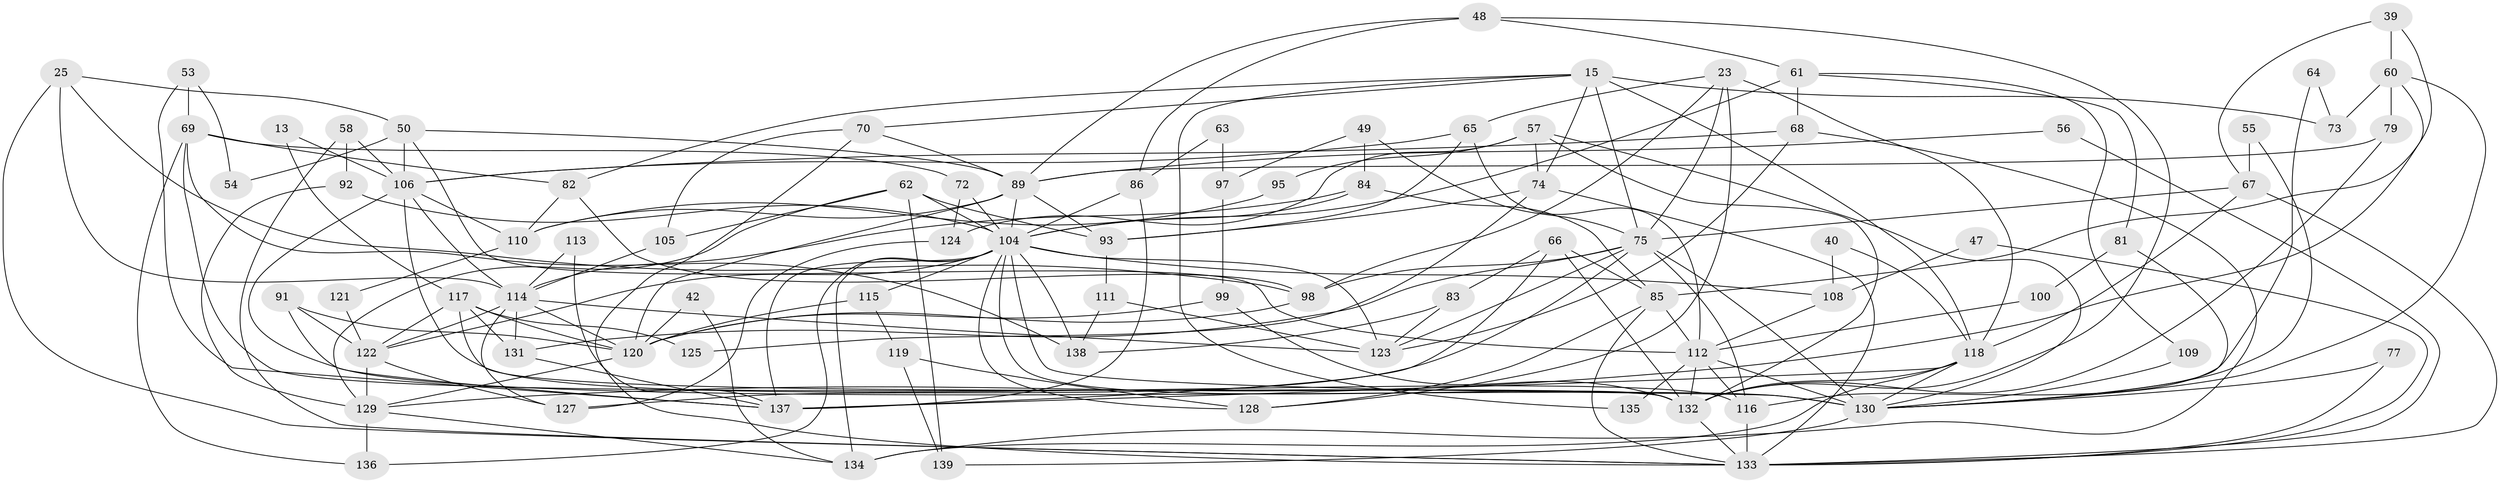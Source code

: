 // original degree distribution, {3: 0.28776978417266186, 5: 0.1510791366906475, 4: 0.2589928057553957, 6: 0.11510791366906475, 2: 0.1366906474820144, 8: 0.014388489208633094, 7: 0.02877697841726619, 9: 0.007194244604316547}
// Generated by graph-tools (version 1.1) at 2025/53/03/04/25 21:53:01]
// undirected, 83 vertices, 192 edges
graph export_dot {
graph [start="1"]
  node [color=gray90,style=filled];
  13;
  15 [super="+2"];
  23;
  25;
  39;
  40;
  42;
  47;
  48;
  49;
  50 [super="+29"];
  53;
  54;
  55;
  56;
  57 [super="+12"];
  58;
  60 [super="+21"];
  61;
  62 [super="+43"];
  63;
  64;
  65;
  66 [super="+34"];
  67;
  68;
  69;
  70;
  72;
  73;
  74 [super="+32"];
  75 [super="+35"];
  77;
  79;
  81;
  82 [super="+36"];
  83;
  84;
  85 [super="+26"];
  86;
  89 [super="+14+51"];
  91;
  92;
  93;
  95;
  97;
  98 [super="+38"];
  99 [super="+45"];
  100;
  104 [super="+80+96"];
  105;
  106 [super="+5+31"];
  108;
  109;
  110;
  111;
  112 [super="+16+17"];
  113;
  114 [super="+107+78"];
  115;
  116;
  117 [super="+9"];
  118 [super="+59+90"];
  119;
  120 [super="+76"];
  121;
  122 [super="+102"];
  123 [super="+28"];
  124;
  125;
  127;
  128;
  129 [super="+30"];
  130 [super="+3+10+71"];
  131 [super="+20"];
  132 [super="+52+126"];
  133 [super="+8+87"];
  134 [super="+103"];
  135;
  136;
  137 [super="+101"];
  138;
  139 [super="+1"];
  13 -- 117;
  13 -- 106;
  15 -- 74;
  15 -- 70;
  15 -- 73;
  15 -- 75 [weight=2];
  15 -- 82;
  15 -- 135;
  15 -- 118;
  23 -- 65;
  23 -- 118;
  23 -- 75;
  23 -- 98;
  23 -- 128;
  25 -- 50;
  25 -- 133;
  25 -- 114;
  25 -- 98;
  39 -- 67;
  39 -- 85;
  39 -- 60;
  40 -- 108;
  40 -- 118;
  42 -- 134;
  42 -- 120;
  47 -- 108;
  47 -- 133;
  48 -- 86;
  48 -- 61;
  48 -- 89;
  48 -- 132;
  49 -- 84;
  49 -- 97;
  49 -- 75;
  50 -- 54;
  50 -- 89;
  50 -- 112;
  50 -- 106;
  53 -- 137;
  53 -- 69;
  53 -- 54;
  55 -- 67;
  55 -- 130;
  56 -- 133;
  56 -- 89;
  57 -- 124;
  57 -- 132;
  57 -- 74;
  57 -- 130;
  57 -- 95;
  58 -- 92;
  58 -- 133;
  58 -- 106;
  60 -- 79;
  60 -- 73;
  60 -- 130;
  60 -- 129;
  61 -- 68;
  61 -- 81;
  61 -- 109;
  61 -- 104;
  62 -- 104 [weight=3];
  62 -- 105;
  62 -- 93;
  62 -- 129;
  62 -- 139;
  63 -- 86;
  63 -- 97;
  64 -- 116;
  64 -- 73;
  65 -- 93;
  65 -- 112;
  65 -- 106;
  66 -- 137;
  66 -- 83;
  66 -- 132;
  66 -- 85;
  67 -- 133;
  67 -- 75;
  67 -- 118;
  68 -- 134;
  68 -- 106;
  68 -- 123;
  69 -- 72;
  69 -- 136;
  69 -- 138;
  69 -- 132;
  69 -- 82;
  70 -- 105;
  70 -- 89;
  70 -- 133;
  72 -- 124;
  72 -- 104;
  74 -- 93 [weight=2];
  74 -- 125;
  74 -- 133;
  75 -- 116;
  75 -- 131;
  75 -- 123;
  75 -- 127;
  75 -- 130 [weight=2];
  75 -- 98;
  77 -- 130;
  77 -- 133;
  79 -- 132;
  79 -- 89;
  81 -- 100;
  81 -- 130;
  82 -- 110;
  82 -- 98;
  83 -- 138;
  83 -- 123;
  84 -- 85;
  84 -- 104;
  84 -- 114;
  85 -- 128;
  85 -- 112 [weight=2];
  85 -- 133;
  86 -- 137;
  86 -- 104;
  89 -- 104;
  89 -- 110;
  89 -- 120;
  89 -- 93;
  91 -- 137;
  91 -- 120;
  91 -- 122;
  92 -- 129;
  92 -- 104;
  93 -- 111;
  95 -- 110;
  97 -- 99;
  98 -- 120;
  99 -- 132;
  99 -- 120 [weight=3];
  100 -- 112;
  104 -- 122 [weight=3];
  104 -- 137;
  104 -- 132 [weight=3];
  104 -- 130 [weight=3];
  104 -- 138 [weight=2];
  104 -- 108;
  104 -- 115;
  104 -- 123 [weight=2];
  104 -- 128;
  104 -- 134 [weight=2];
  104 -- 136;
  105 -- 114;
  106 -- 110;
  106 -- 130 [weight=4];
  106 -- 116;
  106 -- 114;
  108 -- 112;
  109 -- 130;
  110 -- 121;
  111 -- 138;
  111 -- 123;
  112 -- 116;
  112 -- 132;
  112 -- 130;
  112 -- 135;
  113 -- 137;
  113 -- 114;
  114 -- 131 [weight=2];
  114 -- 120 [weight=2];
  114 -- 122;
  114 -- 123;
  114 -- 127;
  115 -- 120;
  115 -- 119;
  116 -- 133;
  117 -- 125;
  117 -- 120;
  117 -- 131 [weight=2];
  117 -- 132 [weight=2];
  117 -- 122;
  118 -- 132 [weight=2];
  118 -- 130;
  118 -- 134;
  118 -- 137 [weight=2];
  119 -- 128;
  119 -- 139;
  120 -- 129;
  121 -- 122;
  122 -- 127;
  122 -- 129 [weight=2];
  124 -- 127;
  129 -- 136;
  129 -- 134;
  130 -- 139;
  131 -- 137 [weight=2];
  132 -- 133;
}
